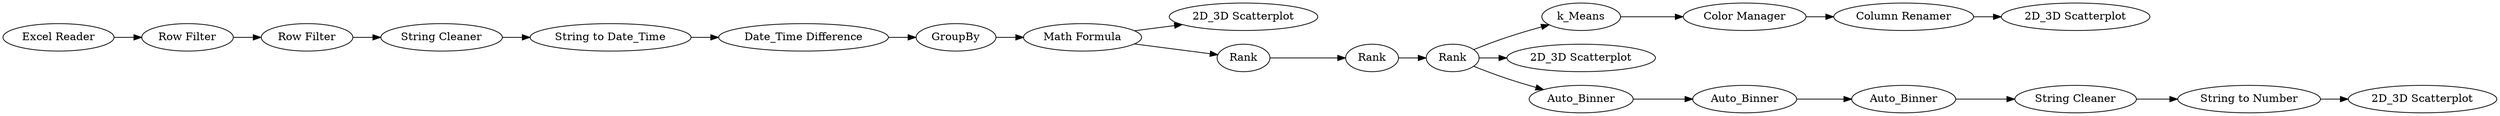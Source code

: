 digraph {
	"-1244219406281628270_24" [label="2D_3D Scatterplot"]
	"-1244219406281628270_9" [label="2D_3D Scatterplot"]
	"-1244219406281628270_2" [label="Row Filter"]
	"-1244219406281628270_6" [label=GroupBy]
	"-1244219406281628270_21" [label="2D_3D Scatterplot"]
	"-1244219406281628270_12" [label=Rank]
	"-1244219406281628270_1" [label="Excel Reader"]
	"-1244219406281628270_25" [label="Column Renamer"]
	"-1244219406281628270_23" [label="Color Manager"]
	"-1244219406281628270_22" [label=k_Means]
	"-1244219406281628270_19" [label="String Cleaner"]
	"-1244219406281628270_13" [label="2D_3D Scatterplot"]
	"-1244219406281628270_15" [label=Auto_Binner]
	"-1244219406281628270_10" [label=Rank]
	"-1244219406281628270_8" [label="Math Formula"]
	"-1244219406281628270_4" [label="String to Date_Time"]
	"-1244219406281628270_3" [label="String Cleaner"]
	"-1244219406281628270_16" [label=Auto_Binner]
	"-1244219406281628270_20" [label="String to Number"]
	"-1244219406281628270_11" [label=Rank]
	"-1244219406281628270_17" [label=Auto_Binner]
	"-1244219406281628270_5" [label="Date_Time Difference"]
	"-1244219406281628270_7" [label="Row Filter"]
	"-1244219406281628270_20" -> "-1244219406281628270_21"
	"-1244219406281628270_8" -> "-1244219406281628270_10"
	"-1244219406281628270_23" -> "-1244219406281628270_25"
	"-1244219406281628270_15" -> "-1244219406281628270_16"
	"-1244219406281628270_19" -> "-1244219406281628270_20"
	"-1244219406281628270_16" -> "-1244219406281628270_17"
	"-1244219406281628270_12" -> "-1244219406281628270_13"
	"-1244219406281628270_5" -> "-1244219406281628270_6"
	"-1244219406281628270_6" -> "-1244219406281628270_8"
	"-1244219406281628270_1" -> "-1244219406281628270_2"
	"-1244219406281628270_17" -> "-1244219406281628270_19"
	"-1244219406281628270_12" -> "-1244219406281628270_22"
	"-1244219406281628270_25" -> "-1244219406281628270_24"
	"-1244219406281628270_7" -> "-1244219406281628270_3"
	"-1244219406281628270_22" -> "-1244219406281628270_23"
	"-1244219406281628270_2" -> "-1244219406281628270_7"
	"-1244219406281628270_12" -> "-1244219406281628270_15"
	"-1244219406281628270_8" -> "-1244219406281628270_9"
	"-1244219406281628270_11" -> "-1244219406281628270_12"
	"-1244219406281628270_3" -> "-1244219406281628270_4"
	"-1244219406281628270_4" -> "-1244219406281628270_5"
	"-1244219406281628270_10" -> "-1244219406281628270_11"
	rankdir=LR
}
